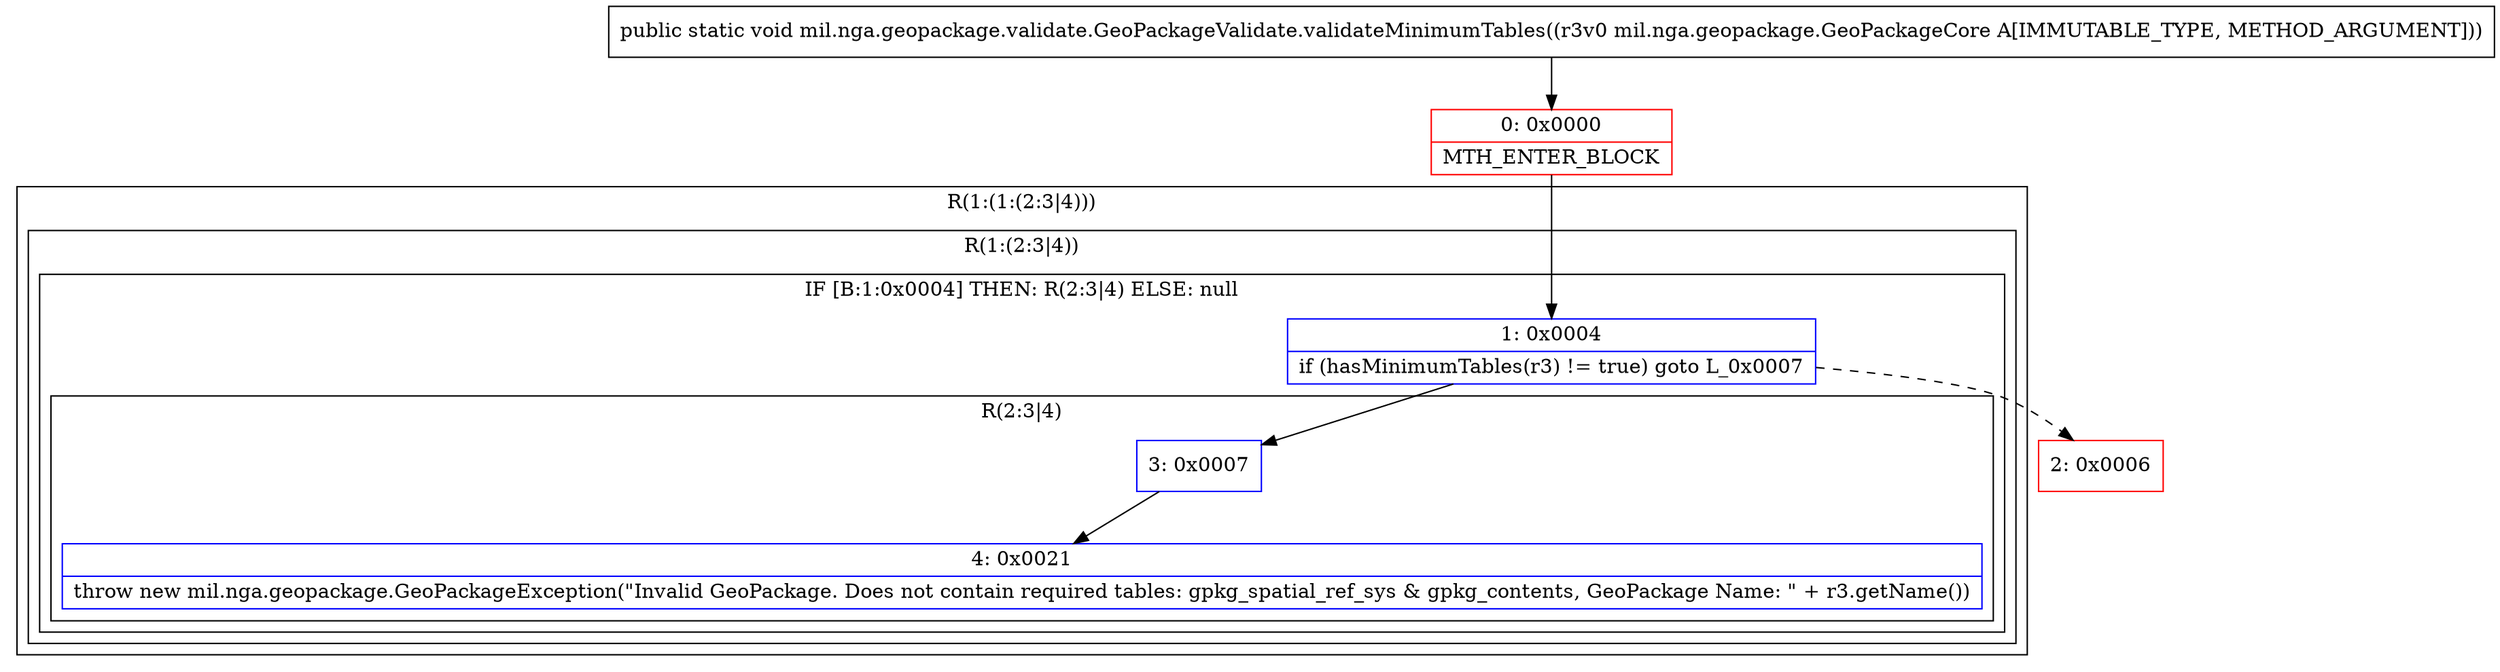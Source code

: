 digraph "CFG formil.nga.geopackage.validate.GeoPackageValidate.validateMinimumTables(Lmil\/nga\/geopackage\/GeoPackageCore;)V" {
subgraph cluster_Region_1205802285 {
label = "R(1:(1:(2:3|4)))";
node [shape=record,color=blue];
subgraph cluster_Region_755543021 {
label = "R(1:(2:3|4))";
node [shape=record,color=blue];
subgraph cluster_IfRegion_531276610 {
label = "IF [B:1:0x0004] THEN: R(2:3|4) ELSE: null";
node [shape=record,color=blue];
Node_1 [shape=record,label="{1\:\ 0x0004|if (hasMinimumTables(r3) != true) goto L_0x0007\l}"];
subgraph cluster_Region_901959400 {
label = "R(2:3|4)";
node [shape=record,color=blue];
Node_3 [shape=record,label="{3\:\ 0x0007}"];
Node_4 [shape=record,label="{4\:\ 0x0021|throw new mil.nga.geopackage.GeoPackageException(\"Invalid GeoPackage. Does not contain required tables: gpkg_spatial_ref_sys & gpkg_contents, GeoPackage Name: \" + r3.getName())\l}"];
}
}
}
}
Node_0 [shape=record,color=red,label="{0\:\ 0x0000|MTH_ENTER_BLOCK\l}"];
Node_2 [shape=record,color=red,label="{2\:\ 0x0006}"];
MethodNode[shape=record,label="{public static void mil.nga.geopackage.validate.GeoPackageValidate.validateMinimumTables((r3v0 mil.nga.geopackage.GeoPackageCore A[IMMUTABLE_TYPE, METHOD_ARGUMENT])) }"];
MethodNode -> Node_0;
Node_1 -> Node_2[style=dashed];
Node_1 -> Node_3;
Node_3 -> Node_4;
Node_0 -> Node_1;
}

